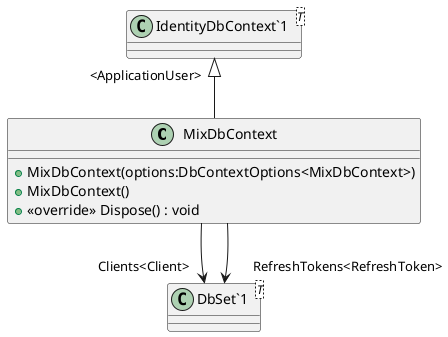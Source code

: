 @startuml
class MixDbContext {
    + MixDbContext(options:DbContextOptions<MixDbContext>)
    + MixDbContext()
    + <<override>> Dispose() : void
}
class "IdentityDbContext`1"<T> {
}
class "DbSet`1"<T> {
}
"IdentityDbContext`1" "<ApplicationUser>" <|-- MixDbContext
MixDbContext --> "Clients<Client>" "DbSet`1"
MixDbContext --> "RefreshTokens<RefreshToken>" "DbSet`1"
@enduml
